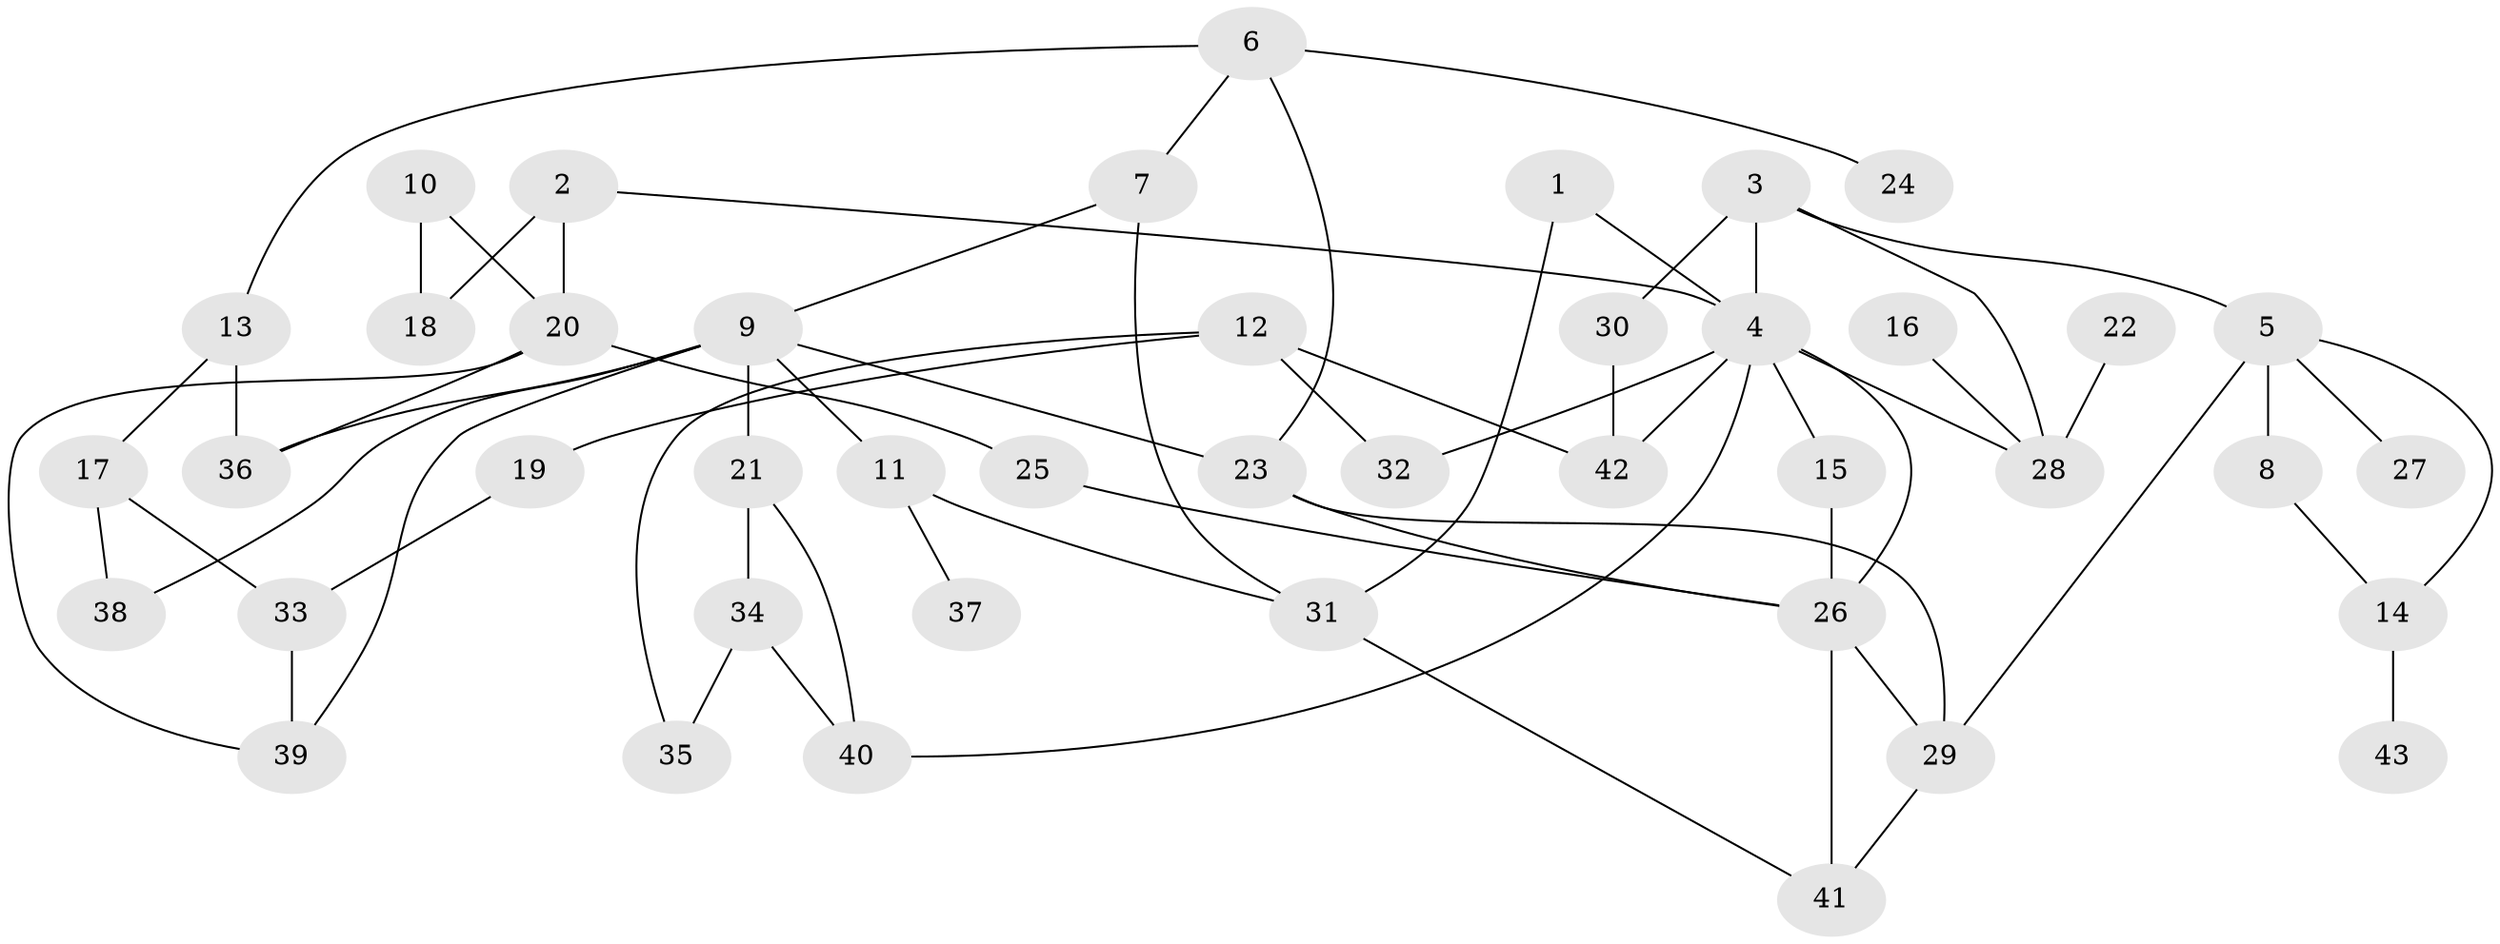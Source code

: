 // original degree distribution, {2: 0.3023255813953488, 9: 0.011627906976744186, 5: 0.08139534883720931, 4: 0.12790697674418605, 3: 0.1744186046511628, 6: 0.011627906976744186, 1: 0.29069767441860467}
// Generated by graph-tools (version 1.1) at 2025/01/03/09/25 03:01:06]
// undirected, 43 vertices, 65 edges
graph export_dot {
graph [start="1"]
  node [color=gray90,style=filled];
  1;
  2;
  3;
  4;
  5;
  6;
  7;
  8;
  9;
  10;
  11;
  12;
  13;
  14;
  15;
  16;
  17;
  18;
  19;
  20;
  21;
  22;
  23;
  24;
  25;
  26;
  27;
  28;
  29;
  30;
  31;
  32;
  33;
  34;
  35;
  36;
  37;
  38;
  39;
  40;
  41;
  42;
  43;
  1 -- 4 [weight=1.0];
  1 -- 31 [weight=1.0];
  2 -- 4 [weight=1.0];
  2 -- 18 [weight=1.0];
  2 -- 20 [weight=1.0];
  3 -- 4 [weight=1.0];
  3 -- 5 [weight=1.0];
  3 -- 28 [weight=1.0];
  3 -- 30 [weight=1.0];
  4 -- 15 [weight=1.0];
  4 -- 26 [weight=1.0];
  4 -- 28 [weight=1.0];
  4 -- 32 [weight=1.0];
  4 -- 40 [weight=1.0];
  4 -- 42 [weight=1.0];
  5 -- 8 [weight=1.0];
  5 -- 14 [weight=1.0];
  5 -- 27 [weight=1.0];
  5 -- 29 [weight=1.0];
  6 -- 7 [weight=1.0];
  6 -- 13 [weight=1.0];
  6 -- 23 [weight=1.0];
  6 -- 24 [weight=1.0];
  7 -- 9 [weight=1.0];
  7 -- 31 [weight=1.0];
  8 -- 14 [weight=1.0];
  9 -- 11 [weight=1.0];
  9 -- 21 [weight=1.0];
  9 -- 23 [weight=1.0];
  9 -- 36 [weight=1.0];
  9 -- 38 [weight=1.0];
  9 -- 39 [weight=1.0];
  10 -- 18 [weight=1.0];
  10 -- 20 [weight=1.0];
  11 -- 31 [weight=1.0];
  11 -- 37 [weight=1.0];
  12 -- 19 [weight=1.0];
  12 -- 32 [weight=1.0];
  12 -- 35 [weight=1.0];
  12 -- 42 [weight=1.0];
  13 -- 17 [weight=1.0];
  13 -- 36 [weight=1.0];
  14 -- 43 [weight=1.0];
  15 -- 26 [weight=1.0];
  16 -- 28 [weight=1.0];
  17 -- 33 [weight=1.0];
  17 -- 38 [weight=1.0];
  19 -- 33 [weight=1.0];
  20 -- 25 [weight=1.0];
  20 -- 36 [weight=1.0];
  20 -- 39 [weight=1.0];
  21 -- 34 [weight=1.0];
  21 -- 40 [weight=1.0];
  22 -- 28 [weight=1.0];
  23 -- 26 [weight=1.0];
  23 -- 29 [weight=1.0];
  25 -- 26 [weight=1.0];
  26 -- 29 [weight=1.0];
  26 -- 41 [weight=1.0];
  29 -- 41 [weight=1.0];
  30 -- 42 [weight=1.0];
  31 -- 41 [weight=1.0];
  33 -- 39 [weight=1.0];
  34 -- 35 [weight=1.0];
  34 -- 40 [weight=1.0];
}

